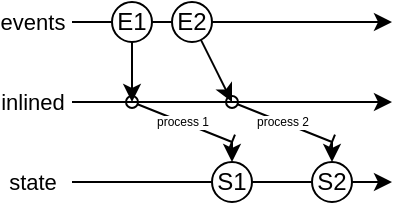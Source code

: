 <mxfile version="20.3.0" type="device"><diagram id="AZbwdtfKRlEJOQ3ThhuU" name="Page-1"><mxGraphModel dx="482" dy="458" grid="1" gridSize="10" guides="1" tooltips="1" connect="1" arrows="1" fold="1" page="1" pageScale="1" pageWidth="850" pageHeight="1100" math="0" shadow="0"><root><mxCell id="0"/><mxCell id="1" parent="0"/><mxCell id="bcxG8YL9qUPWHW2tnn5V-2" value="" style="endArrow=classic;html=1;rounded=0;startArrow=none;" edge="1" parent="1" source="bcxG8YL9qUPWHW2tnn5V-3"><mxGeometry width="50" height="50" relative="1" as="geometry"><mxPoint x="120" y="120" as="sourcePoint"/><mxPoint x="280" y="120" as="targetPoint"/></mxGeometry></mxCell><mxCell id="bcxG8YL9qUPWHW2tnn5V-45" style="rounded=0;orthogonalLoop=1;jettySize=auto;html=1;fontSize=6;startArrow=none;startFill=0;endArrow=classic;endFill=1;" edge="1" parent="1" source="bcxG8YL9qUPWHW2tnn5V-3"><mxGeometry relative="1" as="geometry"><mxPoint x="200" y="160" as="targetPoint"/></mxGeometry></mxCell><mxCell id="bcxG8YL9qUPWHW2tnn5V-3" value="E2" style="ellipse;whiteSpace=wrap;html=1;aspect=fixed;" vertex="1" parent="1"><mxGeometry x="170" y="110" width="20" height="20" as="geometry"/></mxCell><mxCell id="bcxG8YL9qUPWHW2tnn5V-6" value="" style="endArrow=none;html=1;rounded=0;startArrow=none;" edge="1" parent="1" source="bcxG8YL9qUPWHW2tnn5V-1" target="bcxG8YL9qUPWHW2tnn5V-3"><mxGeometry width="50" height="50" relative="1" as="geometry"><mxPoint x="120" y="120" as="sourcePoint"/><mxPoint x="360" y="120" as="targetPoint"/></mxGeometry></mxCell><mxCell id="bcxG8YL9qUPWHW2tnn5V-44" style="edgeStyle=orthogonalEdgeStyle;rounded=0;orthogonalLoop=1;jettySize=auto;html=1;fontSize=6;startArrow=none;startFill=0;endArrow=classic;endFill=1;" edge="1" parent="1" source="bcxG8YL9qUPWHW2tnn5V-1"><mxGeometry relative="1" as="geometry"><mxPoint x="150" y="160" as="targetPoint"/></mxGeometry></mxCell><mxCell id="bcxG8YL9qUPWHW2tnn5V-1" value="E1" style="ellipse;whiteSpace=wrap;html=1;aspect=fixed;" vertex="1" parent="1"><mxGeometry x="140" y="110" width="20" height="20" as="geometry"/></mxCell><mxCell id="bcxG8YL9qUPWHW2tnn5V-7" value="events" style="endArrow=none;html=1;rounded=0;" edge="1" parent="1" target="bcxG8YL9qUPWHW2tnn5V-1"><mxGeometry x="-1" y="-20" width="50" height="50" relative="1" as="geometry"><mxPoint x="120" y="120" as="sourcePoint"/><mxPoint x="170" y="120" as="targetPoint"/><mxPoint x="-20" y="-20" as="offset"/></mxGeometry></mxCell><mxCell id="bcxG8YL9qUPWHW2tnn5V-27" value="process 1" style="endArrow=baseDash;html=1;rounded=0;endFill=0;startArrow=oval;startFill=0;fontSize=6;" edge="1" parent="1"><mxGeometry width="50" height="50" relative="1" as="geometry"><mxPoint x="150" y="160" as="sourcePoint"/><mxPoint x="200" y="180" as="targetPoint"/></mxGeometry></mxCell><mxCell id="bcxG8YL9qUPWHW2tnn5V-33" value="" style="endArrow=classic;html=1;rounded=0;startArrow=none;" edge="1" parent="1" source="bcxG8YL9qUPWHW2tnn5V-36"><mxGeometry width="50" height="50" relative="1" as="geometry"><mxPoint x="120" y="200" as="sourcePoint"/><mxPoint x="280" y="200" as="targetPoint"/></mxGeometry></mxCell><mxCell id="bcxG8YL9qUPWHW2tnn5V-47" style="edgeStyle=none;rounded=0;orthogonalLoop=1;jettySize=auto;html=1;fontSize=6;startArrow=none;startFill=0;endArrow=classic;endFill=1;" edge="1" parent="1" target="bcxG8YL9qUPWHW2tnn5V-34"><mxGeometry relative="1" as="geometry"><mxPoint x="250" y="180" as="sourcePoint"/></mxGeometry></mxCell><mxCell id="bcxG8YL9qUPWHW2tnn5V-34" value="S2" style="ellipse;whiteSpace=wrap;html=1;aspect=fixed;" vertex="1" parent="1"><mxGeometry x="240" y="190" width="20" height="20" as="geometry"/></mxCell><mxCell id="bcxG8YL9qUPWHW2tnn5V-35" value="state" style="endArrow=none;html=1;rounded=0;" edge="1" parent="1" target="bcxG8YL9qUPWHW2tnn5V-34"><mxGeometry x="-1" y="-20" width="50" height="50" relative="1" as="geometry"><mxPoint x="120" y="200" as="sourcePoint"/><mxPoint x="280" y="200" as="targetPoint"/><mxPoint x="-20" y="-20" as="offset"/></mxGeometry></mxCell><mxCell id="bcxG8YL9qUPWHW2tnn5V-46" style="edgeStyle=none;rounded=0;orthogonalLoop=1;jettySize=auto;html=1;fontSize=6;startArrow=none;startFill=0;endArrow=classic;endFill=1;" edge="1" parent="1" target="bcxG8YL9qUPWHW2tnn5V-36"><mxGeometry relative="1" as="geometry"><mxPoint x="200" y="180" as="sourcePoint"/></mxGeometry></mxCell><mxCell id="bcxG8YL9qUPWHW2tnn5V-36" value="S1" style="ellipse;whiteSpace=wrap;html=1;aspect=fixed;" vertex="1" parent="1"><mxGeometry x="190" y="190" width="20" height="20" as="geometry"/></mxCell><mxCell id="bcxG8YL9qUPWHW2tnn5V-37" value="" style="endArrow=none;html=1;rounded=0;startArrow=none;" edge="1" parent="1" source="bcxG8YL9qUPWHW2tnn5V-34" target="bcxG8YL9qUPWHW2tnn5V-36"><mxGeometry width="50" height="50" relative="1" as="geometry"><mxPoint x="230" y="200" as="sourcePoint"/><mxPoint x="280" y="200" as="targetPoint"/></mxGeometry></mxCell><mxCell id="bcxG8YL9qUPWHW2tnn5V-41" value="process 2" style="endArrow=baseDash;html=1;rounded=0;endFill=0;startArrow=oval;startFill=0;fontSize=6;" edge="1" parent="1"><mxGeometry width="50" height="50" relative="1" as="geometry"><mxPoint x="200" y="160" as="sourcePoint"/><mxPoint x="250" y="180" as="targetPoint"/></mxGeometry></mxCell><mxCell id="bcxG8YL9qUPWHW2tnn5V-43" value="inlined" style="endArrow=classic;html=1;rounded=0;startArrow=none;" edge="1" parent="1"><mxGeometry x="-1" y="-20" width="50" height="50" relative="1" as="geometry"><mxPoint x="120" y="160" as="sourcePoint"/><mxPoint x="280" y="160" as="targetPoint"/><mxPoint x="-20" y="-20" as="offset"/></mxGeometry></mxCell></root></mxGraphModel></diagram></mxfile>